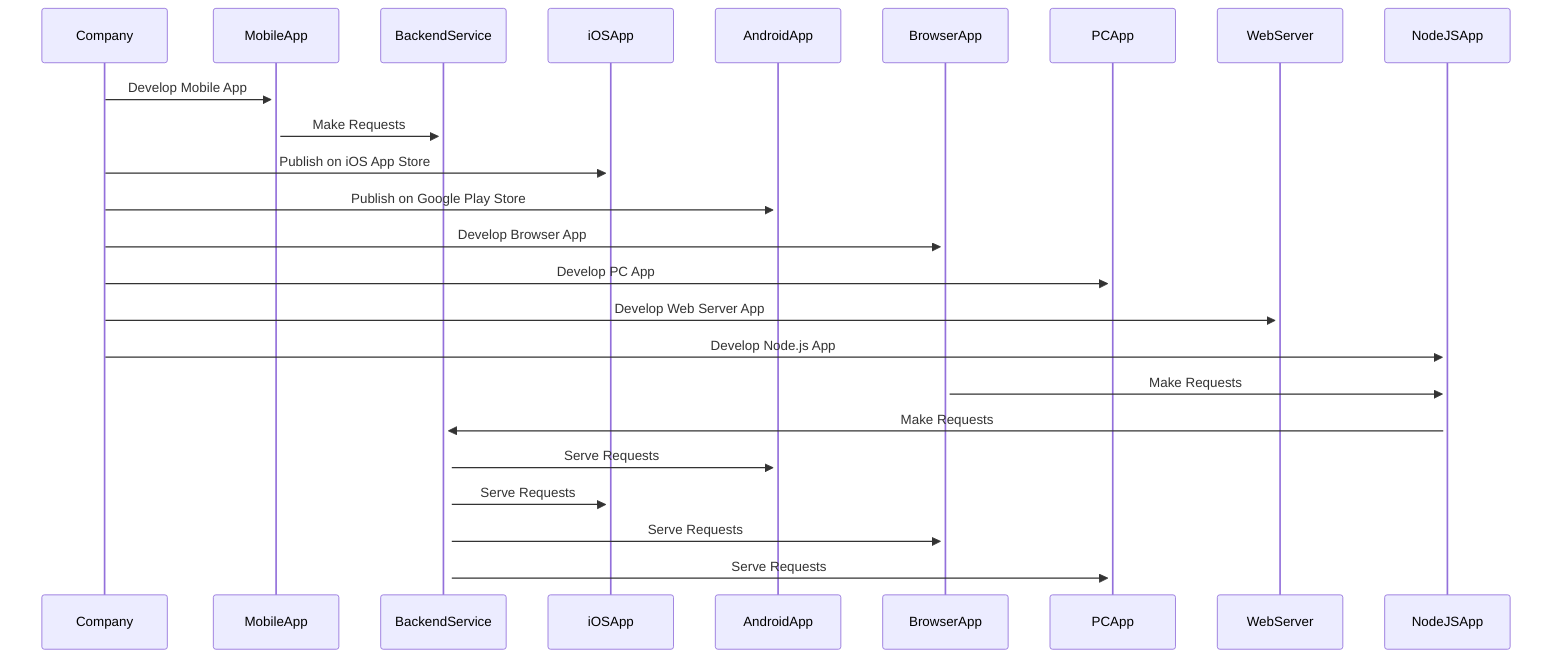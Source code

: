 sequenceDiagram
    participant Company
    participant MobileApp
    participant BackendService
    participant iOSApp
    participant AndroidApp
    participant BrowserApp
    participant PCApp
    participant WebServer
    participant NodeJSApp

    Company->>+MobileApp: Develop Mobile App
    MobileApp->>+BackendService: Make Requests
    Company->>+iOSApp: Publish on iOS App Store
    Company->>+AndroidApp: Publish on Google Play Store
    Company->>+BrowserApp: Develop Browser App
    Company->>+PCApp: Develop PC App
    Company->>+WebServer: Develop Web Server App
    Company->>+NodeJSApp: Develop Node.js App
    BrowserApp->>+NodeJSApp: Make Requests
    NodeJSApp->>+BackendService: Make Requests
    BackendService->>+AndroidApp: Serve Requests
    BackendService->>+iOSApp: Serve Requests
    BackendService->>+BrowserApp: Serve Requests
    BackendService->>+PCApp: Serve Requests